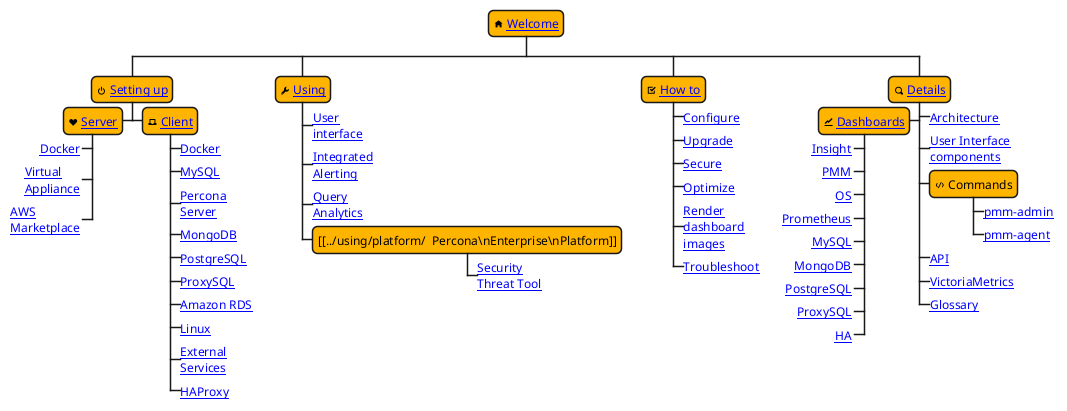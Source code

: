 ' Map of documentation using PlantUML
'
' Syntax: https://plantuml.com/mindmap-diagram
' Icons: https://plantuml.com/openiconic
' Colour: https://plantuml.com/color
' Text: https://plantuml.com/creole
'
' To export as image with clickable links:
'
' A) Using Visual Studio Code:
' 1. install PlantUML extension (https://marketplace.visualstudio.com/items?itemName=jebbs.plantuml)
' 2. Right click and choose 'Export current diagram'
' 3. Select 'svg' type
' 3. Copy out/resources/Map/PMM_Documentation_Map.svg to docs/_images
'
' B) Command line:
' 1. Download PlantUML jar file: https://sourceforge.net/projects/plantuml/files/plantuml.jar/download
' 2. cat _resources/diagrams/Map.puml | java -jar ~/Downloads/plantuml.jar -tsvg -pipe > docs/_images/PMM_Documentation_Map.svg
'

@startwbs "PMM_Documentation_Map"

' Absolute links - can be useful for exporting map as stand-alone image
'!$base = "https://www.percona.com/doc/percona-monitoring-and-management/2.x"
' relative links make testing easier
!$base = ".."

<style>
wbsDiagram {
  node {
    BackgroundColor #FFB500
    RoundCorner 10
    Padding 5
    Margin 5
  }
}
</style>

+ <&home> [[$base/index.html Welcome]]
	+ <&power-standby> [[$base/setting-up/ Setting up]]
		- <&heart> [[$base/setting-up/server/ Server]]
			-_ [[$base/setting-up/server/docker.html Docker]]
			-_ [[$base/setting-up/server/virtual-appliance.html Virtual\nAppliance]]
			-_ [[$base/setting-up/server/aws.html AWS\nMarketplace]]

		+ <&laptop> [[$base/setting-up/client/ Client]]
			+_ [[$base/setting-up/client/docker.html Docker]]
			+_ [[$base/setting-up/client/mysql.html MySQL]]
			+_ [[$base/setting-up/client/percona-server.html Percona\nServer]]
			+_ [[$base/setting-up/client/mongodb.html MongoDB]]
			+_ [[$base/setting-up/client/postgresql.html PostgreSQL]]
			+_ [[$base/setting-up/client/proxysql.html ProxySQL]]
			+_ [[$base/setting-up/client/aws.html Amazon RDS]]
			+_ [[$base/setting-up/client/linux.html Linux]]
			+_ [[$base/setting-up/client/external.html External\nServices]]
			+_ [[$base/setting-up/client/haproxy.html HAProxy]]

	+ <&wrench> [[$base/using/ Using]]
		+_ [[$base/using/interface.html User\ninterface]]
		+_ [[$base/using/alerting.html Integrated\nAlerting]]
		+_ [[$base/using/query-analytics.html Query\nAnalytics]]
		+ [[$base/using/platform/  Percona\nEnterprise\nPlatform]]
			+_ [[$base/using/platform/security-threat-tool.html Security\nThreat Tool]]

	+ <&task> [[$base/how-to/ How to]]
		+_ [[$base/how-to/configure.html Configure]]
		+_ [[$base/how-to/upgrade.html Upgrade]]
		+_ [[$base/how-to/secure.html Secure]]
		+_ [[$base/how-to/optimize.html Optimize]]
		+_ [[$base/how-to/render-dashboard-images.html Render\ndashboard\nimages]]
		+_ [[$base/how-to/troubleshoot.html Troubleshoot]]

	+ <&magnifying-glass> [[$base/details/ Details]]
		+_ [[$base/details/architecture.html Architecture]]
		+_ [[$base/details/interface.html User Interface\ncomponents]]
		- <&graph> [[$base/details/dashboards/ Dashboards]]
			-_ [[$base/details/dashboards/index.html#insight Insight]]
			-_ [[$base/details/dashboards/index.html#pmm PMM]]
			-_ [[$base/details/dashboards/index.html#os-dashboards OS]]
			-_ [[$base/details/dashboards/index.html#prometheus-dashboards Prometheus]]
			-_ [[$base/details/dashboards/index.html#mysql-dashboards MySQL]]
			-_ [[$base/details/dashboards/index.html#mongodb-dashboards MongoDB]]
			-_ [[$base/details/dashboards/index.html#postgresql-dashboards PostgreSQL]]
			-_ [[$base/details/dashboards/index.html#proxysql-dashboards ProxySQL]]
			-_ [[$base/details/dashboards/index.html#ha-dashboards HA]]
		+ <&code> Commands
			+_ [[$base/details/commands/pmm-admin.html pmm-admin]]
			+_ [[$base/details/commands/pmm-agent.html pmm-agent]]
		+_ [[$base/details/api.html API]]
		+_ [[$base/details/victoria-metrics.html VictoriaMetrics]]
		+_ [[$base/details/glossary.html Glossary]]

'	+ <&question-mark> [[$base/faq.html FAQ]]
'	+ <&bug> [[$base/release-notes/ Release\nNotes]]
'		-_ [[$base/release-notes/2.14.0.html 2.14.0 (LATEST)]]
'***_ [[$base/release-notes/2.13.0.html 2.13.0]]
'***_ [[$base/release-notes/2.12.0.html 2.12.0]]
'***_ [[$base/release-notes/2.11.0.html 2.11.0]]
'****_ [[$base/release-notes/2.11.1.html 2.11.1]]
'***_ [[$base/release-notes/2.10.0.html 2.10.0]]
'****_ [[$base/release-notes/2.10.1.html 2.10.1]]
'***_ [[$base/release-notes/2.9.0.html 2.9.0]]
'****_ [[$base/release-notes/2.9.1.html 2.9.1]]
'***_ [[$base/release-notes/2.8.0.html 2.8.0]]
'***_ [[$base/release-notes/2.7.0.html 2.7.0]]
'***_ [[$base/release-notes/2.6.0.html 2.6.0]]
'***_ [[$base/release-notes/2.5.0.html 2.5.0]]
'***_ [[$base/release-notes/2.4.0.html 2.4.0]]
'***_ [[$base/release-notes/2.3.0.html 2.3.0]]
'***_ [[$base/release-notes/2.2.0.html 2.2.0]]
'****_ [[$base/release-notes/2.2.1.html 2.2.1]]
'****_ [[$base/release-notes/2.2.2.html 2.2.2]]
'***_ [[$base/release-notes/2.1.0.html 2.1.0]]
'***_ [[$base/release-notes/2.0.0.html 2.0.0]]
@endwbs
